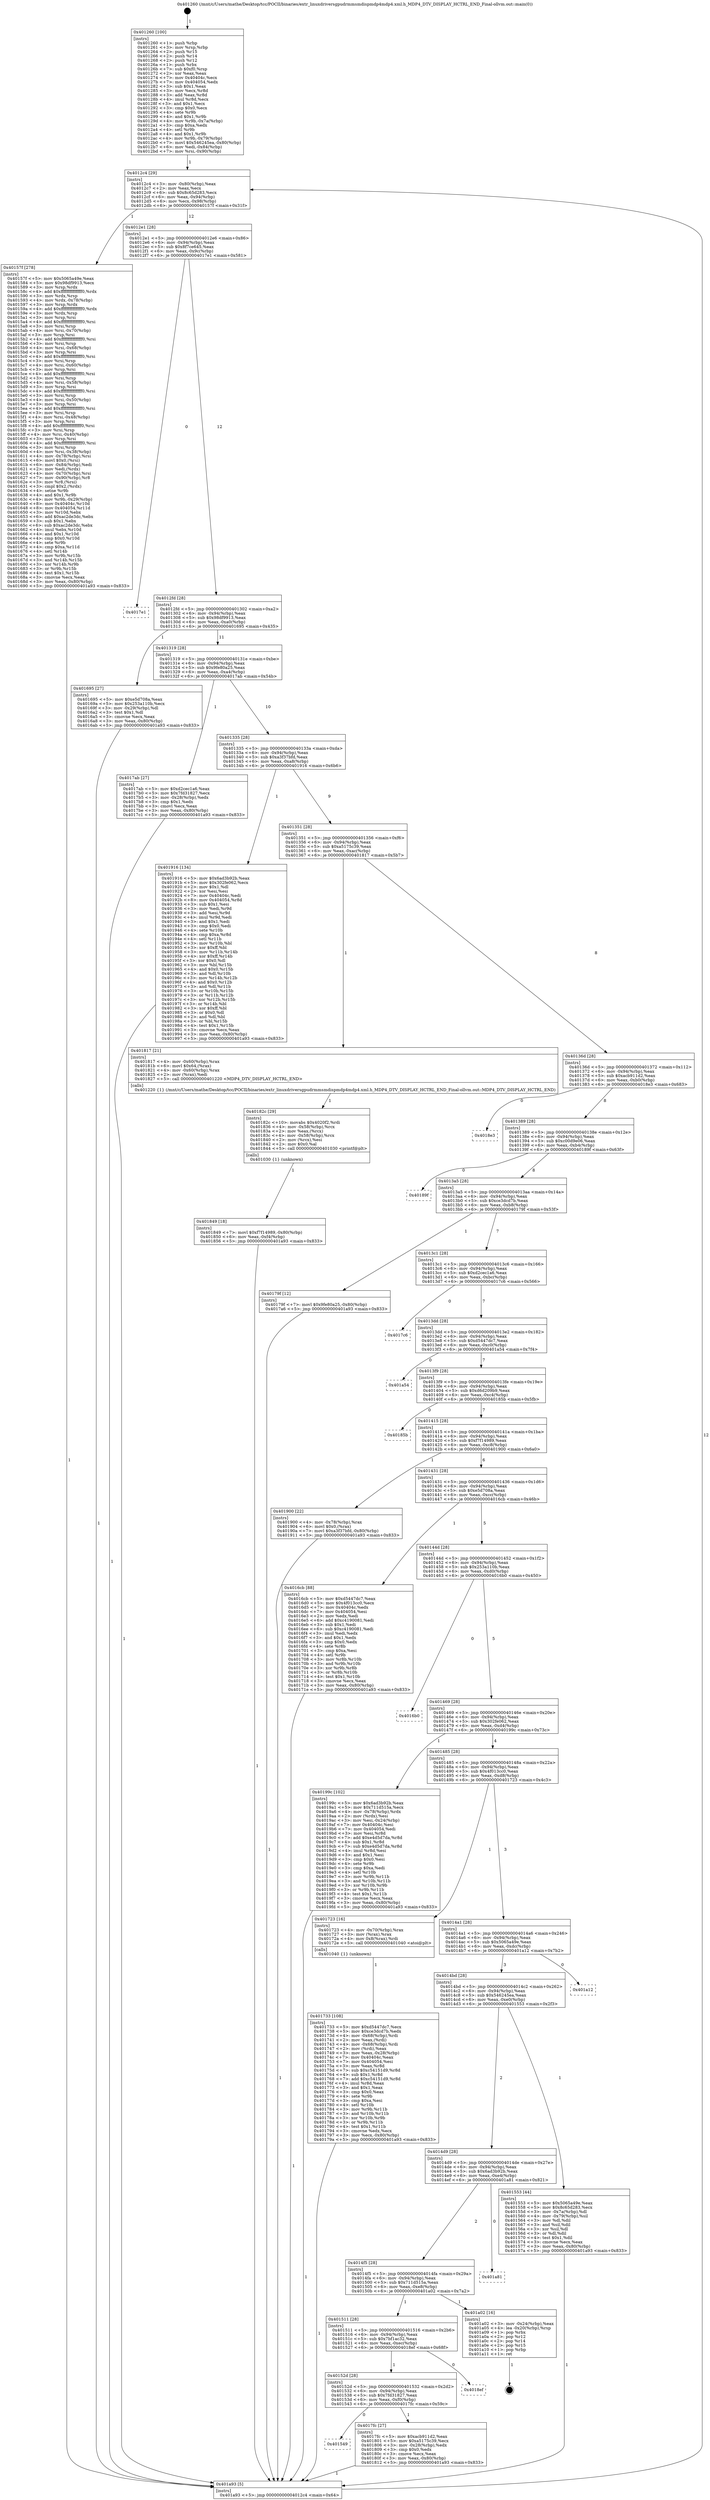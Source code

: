 digraph "0x401260" {
  label = "0x401260 (/mnt/c/Users/mathe/Desktop/tcc/POCII/binaries/extr_linuxdriversgpudrmmsmdispmdp4mdp4.xml.h_MDP4_DTV_DISPLAY_HCTRL_END_Final-ollvm.out::main(0))"
  labelloc = "t"
  node[shape=record]

  Entry [label="",width=0.3,height=0.3,shape=circle,fillcolor=black,style=filled]
  "0x4012c4" [label="{
     0x4012c4 [29]\l
     | [instrs]\l
     &nbsp;&nbsp;0x4012c4 \<+3\>: mov -0x80(%rbp),%eax\l
     &nbsp;&nbsp;0x4012c7 \<+2\>: mov %eax,%ecx\l
     &nbsp;&nbsp;0x4012c9 \<+6\>: sub $0x8c65d283,%ecx\l
     &nbsp;&nbsp;0x4012cf \<+6\>: mov %eax,-0x94(%rbp)\l
     &nbsp;&nbsp;0x4012d5 \<+6\>: mov %ecx,-0x98(%rbp)\l
     &nbsp;&nbsp;0x4012db \<+6\>: je 000000000040157f \<main+0x31f\>\l
  }"]
  "0x40157f" [label="{
     0x40157f [278]\l
     | [instrs]\l
     &nbsp;&nbsp;0x40157f \<+5\>: mov $0x5065a49e,%eax\l
     &nbsp;&nbsp;0x401584 \<+5\>: mov $0x98df9913,%ecx\l
     &nbsp;&nbsp;0x401589 \<+3\>: mov %rsp,%rdx\l
     &nbsp;&nbsp;0x40158c \<+4\>: add $0xfffffffffffffff0,%rdx\l
     &nbsp;&nbsp;0x401590 \<+3\>: mov %rdx,%rsp\l
     &nbsp;&nbsp;0x401593 \<+4\>: mov %rdx,-0x78(%rbp)\l
     &nbsp;&nbsp;0x401597 \<+3\>: mov %rsp,%rdx\l
     &nbsp;&nbsp;0x40159a \<+4\>: add $0xfffffffffffffff0,%rdx\l
     &nbsp;&nbsp;0x40159e \<+3\>: mov %rdx,%rsp\l
     &nbsp;&nbsp;0x4015a1 \<+3\>: mov %rsp,%rsi\l
     &nbsp;&nbsp;0x4015a4 \<+4\>: add $0xfffffffffffffff0,%rsi\l
     &nbsp;&nbsp;0x4015a8 \<+3\>: mov %rsi,%rsp\l
     &nbsp;&nbsp;0x4015ab \<+4\>: mov %rsi,-0x70(%rbp)\l
     &nbsp;&nbsp;0x4015af \<+3\>: mov %rsp,%rsi\l
     &nbsp;&nbsp;0x4015b2 \<+4\>: add $0xfffffffffffffff0,%rsi\l
     &nbsp;&nbsp;0x4015b6 \<+3\>: mov %rsi,%rsp\l
     &nbsp;&nbsp;0x4015b9 \<+4\>: mov %rsi,-0x68(%rbp)\l
     &nbsp;&nbsp;0x4015bd \<+3\>: mov %rsp,%rsi\l
     &nbsp;&nbsp;0x4015c0 \<+4\>: add $0xfffffffffffffff0,%rsi\l
     &nbsp;&nbsp;0x4015c4 \<+3\>: mov %rsi,%rsp\l
     &nbsp;&nbsp;0x4015c7 \<+4\>: mov %rsi,-0x60(%rbp)\l
     &nbsp;&nbsp;0x4015cb \<+3\>: mov %rsp,%rsi\l
     &nbsp;&nbsp;0x4015ce \<+4\>: add $0xfffffffffffffff0,%rsi\l
     &nbsp;&nbsp;0x4015d2 \<+3\>: mov %rsi,%rsp\l
     &nbsp;&nbsp;0x4015d5 \<+4\>: mov %rsi,-0x58(%rbp)\l
     &nbsp;&nbsp;0x4015d9 \<+3\>: mov %rsp,%rsi\l
     &nbsp;&nbsp;0x4015dc \<+4\>: add $0xfffffffffffffff0,%rsi\l
     &nbsp;&nbsp;0x4015e0 \<+3\>: mov %rsi,%rsp\l
     &nbsp;&nbsp;0x4015e3 \<+4\>: mov %rsi,-0x50(%rbp)\l
     &nbsp;&nbsp;0x4015e7 \<+3\>: mov %rsp,%rsi\l
     &nbsp;&nbsp;0x4015ea \<+4\>: add $0xfffffffffffffff0,%rsi\l
     &nbsp;&nbsp;0x4015ee \<+3\>: mov %rsi,%rsp\l
     &nbsp;&nbsp;0x4015f1 \<+4\>: mov %rsi,-0x48(%rbp)\l
     &nbsp;&nbsp;0x4015f5 \<+3\>: mov %rsp,%rsi\l
     &nbsp;&nbsp;0x4015f8 \<+4\>: add $0xfffffffffffffff0,%rsi\l
     &nbsp;&nbsp;0x4015fc \<+3\>: mov %rsi,%rsp\l
     &nbsp;&nbsp;0x4015ff \<+4\>: mov %rsi,-0x40(%rbp)\l
     &nbsp;&nbsp;0x401603 \<+3\>: mov %rsp,%rsi\l
     &nbsp;&nbsp;0x401606 \<+4\>: add $0xfffffffffffffff0,%rsi\l
     &nbsp;&nbsp;0x40160a \<+3\>: mov %rsi,%rsp\l
     &nbsp;&nbsp;0x40160d \<+4\>: mov %rsi,-0x38(%rbp)\l
     &nbsp;&nbsp;0x401611 \<+4\>: mov -0x78(%rbp),%rsi\l
     &nbsp;&nbsp;0x401615 \<+6\>: movl $0x0,(%rsi)\l
     &nbsp;&nbsp;0x40161b \<+6\>: mov -0x84(%rbp),%edi\l
     &nbsp;&nbsp;0x401621 \<+2\>: mov %edi,(%rdx)\l
     &nbsp;&nbsp;0x401623 \<+4\>: mov -0x70(%rbp),%rsi\l
     &nbsp;&nbsp;0x401627 \<+7\>: mov -0x90(%rbp),%r8\l
     &nbsp;&nbsp;0x40162e \<+3\>: mov %r8,(%rsi)\l
     &nbsp;&nbsp;0x401631 \<+3\>: cmpl $0x2,(%rdx)\l
     &nbsp;&nbsp;0x401634 \<+4\>: setne %r9b\l
     &nbsp;&nbsp;0x401638 \<+4\>: and $0x1,%r9b\l
     &nbsp;&nbsp;0x40163c \<+4\>: mov %r9b,-0x29(%rbp)\l
     &nbsp;&nbsp;0x401640 \<+8\>: mov 0x40404c,%r10d\l
     &nbsp;&nbsp;0x401648 \<+8\>: mov 0x404054,%r11d\l
     &nbsp;&nbsp;0x401650 \<+3\>: mov %r10d,%ebx\l
     &nbsp;&nbsp;0x401653 \<+6\>: add $0xac2de3dc,%ebx\l
     &nbsp;&nbsp;0x401659 \<+3\>: sub $0x1,%ebx\l
     &nbsp;&nbsp;0x40165c \<+6\>: sub $0xac2de3dc,%ebx\l
     &nbsp;&nbsp;0x401662 \<+4\>: imul %ebx,%r10d\l
     &nbsp;&nbsp;0x401666 \<+4\>: and $0x1,%r10d\l
     &nbsp;&nbsp;0x40166a \<+4\>: cmp $0x0,%r10d\l
     &nbsp;&nbsp;0x40166e \<+4\>: sete %r9b\l
     &nbsp;&nbsp;0x401672 \<+4\>: cmp $0xa,%r11d\l
     &nbsp;&nbsp;0x401676 \<+4\>: setl %r14b\l
     &nbsp;&nbsp;0x40167a \<+3\>: mov %r9b,%r15b\l
     &nbsp;&nbsp;0x40167d \<+3\>: and %r14b,%r15b\l
     &nbsp;&nbsp;0x401680 \<+3\>: xor %r14b,%r9b\l
     &nbsp;&nbsp;0x401683 \<+3\>: or %r9b,%r15b\l
     &nbsp;&nbsp;0x401686 \<+4\>: test $0x1,%r15b\l
     &nbsp;&nbsp;0x40168a \<+3\>: cmovne %ecx,%eax\l
     &nbsp;&nbsp;0x40168d \<+3\>: mov %eax,-0x80(%rbp)\l
     &nbsp;&nbsp;0x401690 \<+5\>: jmp 0000000000401a93 \<main+0x833\>\l
  }"]
  "0x4012e1" [label="{
     0x4012e1 [28]\l
     | [instrs]\l
     &nbsp;&nbsp;0x4012e1 \<+5\>: jmp 00000000004012e6 \<main+0x86\>\l
     &nbsp;&nbsp;0x4012e6 \<+6\>: mov -0x94(%rbp),%eax\l
     &nbsp;&nbsp;0x4012ec \<+5\>: sub $0x8f7ce645,%eax\l
     &nbsp;&nbsp;0x4012f1 \<+6\>: mov %eax,-0x9c(%rbp)\l
     &nbsp;&nbsp;0x4012f7 \<+6\>: je 00000000004017e1 \<main+0x581\>\l
  }"]
  Exit [label="",width=0.3,height=0.3,shape=circle,fillcolor=black,style=filled,peripheries=2]
  "0x4017e1" [label="{
     0x4017e1\l
  }", style=dashed]
  "0x4012fd" [label="{
     0x4012fd [28]\l
     | [instrs]\l
     &nbsp;&nbsp;0x4012fd \<+5\>: jmp 0000000000401302 \<main+0xa2\>\l
     &nbsp;&nbsp;0x401302 \<+6\>: mov -0x94(%rbp),%eax\l
     &nbsp;&nbsp;0x401308 \<+5\>: sub $0x98df9913,%eax\l
     &nbsp;&nbsp;0x40130d \<+6\>: mov %eax,-0xa0(%rbp)\l
     &nbsp;&nbsp;0x401313 \<+6\>: je 0000000000401695 \<main+0x435\>\l
  }"]
  "0x401849" [label="{
     0x401849 [18]\l
     | [instrs]\l
     &nbsp;&nbsp;0x401849 \<+7\>: movl $0xf7f14989,-0x80(%rbp)\l
     &nbsp;&nbsp;0x401850 \<+6\>: mov %eax,-0xf4(%rbp)\l
     &nbsp;&nbsp;0x401856 \<+5\>: jmp 0000000000401a93 \<main+0x833\>\l
  }"]
  "0x401695" [label="{
     0x401695 [27]\l
     | [instrs]\l
     &nbsp;&nbsp;0x401695 \<+5\>: mov $0xe5d708a,%eax\l
     &nbsp;&nbsp;0x40169a \<+5\>: mov $0x253a110b,%ecx\l
     &nbsp;&nbsp;0x40169f \<+3\>: mov -0x29(%rbp),%dl\l
     &nbsp;&nbsp;0x4016a2 \<+3\>: test $0x1,%dl\l
     &nbsp;&nbsp;0x4016a5 \<+3\>: cmovne %ecx,%eax\l
     &nbsp;&nbsp;0x4016a8 \<+3\>: mov %eax,-0x80(%rbp)\l
     &nbsp;&nbsp;0x4016ab \<+5\>: jmp 0000000000401a93 \<main+0x833\>\l
  }"]
  "0x401319" [label="{
     0x401319 [28]\l
     | [instrs]\l
     &nbsp;&nbsp;0x401319 \<+5\>: jmp 000000000040131e \<main+0xbe\>\l
     &nbsp;&nbsp;0x40131e \<+6\>: mov -0x94(%rbp),%eax\l
     &nbsp;&nbsp;0x401324 \<+5\>: sub $0x9fe80a25,%eax\l
     &nbsp;&nbsp;0x401329 \<+6\>: mov %eax,-0xa4(%rbp)\l
     &nbsp;&nbsp;0x40132f \<+6\>: je 00000000004017ab \<main+0x54b\>\l
  }"]
  "0x40182c" [label="{
     0x40182c [29]\l
     | [instrs]\l
     &nbsp;&nbsp;0x40182c \<+10\>: movabs $0x4020f2,%rdi\l
     &nbsp;&nbsp;0x401836 \<+4\>: mov -0x58(%rbp),%rcx\l
     &nbsp;&nbsp;0x40183a \<+2\>: mov %eax,(%rcx)\l
     &nbsp;&nbsp;0x40183c \<+4\>: mov -0x58(%rbp),%rcx\l
     &nbsp;&nbsp;0x401840 \<+2\>: mov (%rcx),%esi\l
     &nbsp;&nbsp;0x401842 \<+2\>: mov $0x0,%al\l
     &nbsp;&nbsp;0x401844 \<+5\>: call 0000000000401030 \<printf@plt\>\l
     | [calls]\l
     &nbsp;&nbsp;0x401030 \{1\} (unknown)\l
  }"]
  "0x4017ab" [label="{
     0x4017ab [27]\l
     | [instrs]\l
     &nbsp;&nbsp;0x4017ab \<+5\>: mov $0xd2cec1a6,%eax\l
     &nbsp;&nbsp;0x4017b0 \<+5\>: mov $0x7fd31827,%ecx\l
     &nbsp;&nbsp;0x4017b5 \<+3\>: mov -0x28(%rbp),%edx\l
     &nbsp;&nbsp;0x4017b8 \<+3\>: cmp $0x1,%edx\l
     &nbsp;&nbsp;0x4017bb \<+3\>: cmovl %ecx,%eax\l
     &nbsp;&nbsp;0x4017be \<+3\>: mov %eax,-0x80(%rbp)\l
     &nbsp;&nbsp;0x4017c1 \<+5\>: jmp 0000000000401a93 \<main+0x833\>\l
  }"]
  "0x401335" [label="{
     0x401335 [28]\l
     | [instrs]\l
     &nbsp;&nbsp;0x401335 \<+5\>: jmp 000000000040133a \<main+0xda\>\l
     &nbsp;&nbsp;0x40133a \<+6\>: mov -0x94(%rbp),%eax\l
     &nbsp;&nbsp;0x401340 \<+5\>: sub $0xa3f37bfd,%eax\l
     &nbsp;&nbsp;0x401345 \<+6\>: mov %eax,-0xa8(%rbp)\l
     &nbsp;&nbsp;0x40134b \<+6\>: je 0000000000401916 \<main+0x6b6\>\l
  }"]
  "0x401549" [label="{
     0x401549\l
  }", style=dashed]
  "0x401916" [label="{
     0x401916 [134]\l
     | [instrs]\l
     &nbsp;&nbsp;0x401916 \<+5\>: mov $0x6ad3b92b,%eax\l
     &nbsp;&nbsp;0x40191b \<+5\>: mov $0x302fe062,%ecx\l
     &nbsp;&nbsp;0x401920 \<+2\>: mov $0x1,%dl\l
     &nbsp;&nbsp;0x401922 \<+2\>: xor %esi,%esi\l
     &nbsp;&nbsp;0x401924 \<+7\>: mov 0x40404c,%edi\l
     &nbsp;&nbsp;0x40192b \<+8\>: mov 0x404054,%r8d\l
     &nbsp;&nbsp;0x401933 \<+3\>: sub $0x1,%esi\l
     &nbsp;&nbsp;0x401936 \<+3\>: mov %edi,%r9d\l
     &nbsp;&nbsp;0x401939 \<+3\>: add %esi,%r9d\l
     &nbsp;&nbsp;0x40193c \<+4\>: imul %r9d,%edi\l
     &nbsp;&nbsp;0x401940 \<+3\>: and $0x1,%edi\l
     &nbsp;&nbsp;0x401943 \<+3\>: cmp $0x0,%edi\l
     &nbsp;&nbsp;0x401946 \<+4\>: sete %r10b\l
     &nbsp;&nbsp;0x40194a \<+4\>: cmp $0xa,%r8d\l
     &nbsp;&nbsp;0x40194e \<+4\>: setl %r11b\l
     &nbsp;&nbsp;0x401952 \<+3\>: mov %r10b,%bl\l
     &nbsp;&nbsp;0x401955 \<+3\>: xor $0xff,%bl\l
     &nbsp;&nbsp;0x401958 \<+3\>: mov %r11b,%r14b\l
     &nbsp;&nbsp;0x40195b \<+4\>: xor $0xff,%r14b\l
     &nbsp;&nbsp;0x40195f \<+3\>: xor $0x0,%dl\l
     &nbsp;&nbsp;0x401962 \<+3\>: mov %bl,%r15b\l
     &nbsp;&nbsp;0x401965 \<+4\>: and $0x0,%r15b\l
     &nbsp;&nbsp;0x401969 \<+3\>: and %dl,%r10b\l
     &nbsp;&nbsp;0x40196c \<+3\>: mov %r14b,%r12b\l
     &nbsp;&nbsp;0x40196f \<+4\>: and $0x0,%r12b\l
     &nbsp;&nbsp;0x401973 \<+3\>: and %dl,%r11b\l
     &nbsp;&nbsp;0x401976 \<+3\>: or %r10b,%r15b\l
     &nbsp;&nbsp;0x401979 \<+3\>: or %r11b,%r12b\l
     &nbsp;&nbsp;0x40197c \<+3\>: xor %r12b,%r15b\l
     &nbsp;&nbsp;0x40197f \<+3\>: or %r14b,%bl\l
     &nbsp;&nbsp;0x401982 \<+3\>: xor $0xff,%bl\l
     &nbsp;&nbsp;0x401985 \<+3\>: or $0x0,%dl\l
     &nbsp;&nbsp;0x401988 \<+2\>: and %dl,%bl\l
     &nbsp;&nbsp;0x40198a \<+3\>: or %bl,%r15b\l
     &nbsp;&nbsp;0x40198d \<+4\>: test $0x1,%r15b\l
     &nbsp;&nbsp;0x401991 \<+3\>: cmovne %ecx,%eax\l
     &nbsp;&nbsp;0x401994 \<+3\>: mov %eax,-0x80(%rbp)\l
     &nbsp;&nbsp;0x401997 \<+5\>: jmp 0000000000401a93 \<main+0x833\>\l
  }"]
  "0x401351" [label="{
     0x401351 [28]\l
     | [instrs]\l
     &nbsp;&nbsp;0x401351 \<+5\>: jmp 0000000000401356 \<main+0xf6\>\l
     &nbsp;&nbsp;0x401356 \<+6\>: mov -0x94(%rbp),%eax\l
     &nbsp;&nbsp;0x40135c \<+5\>: sub $0xa5175c39,%eax\l
     &nbsp;&nbsp;0x401361 \<+6\>: mov %eax,-0xac(%rbp)\l
     &nbsp;&nbsp;0x401367 \<+6\>: je 0000000000401817 \<main+0x5b7\>\l
  }"]
  "0x4017fc" [label="{
     0x4017fc [27]\l
     | [instrs]\l
     &nbsp;&nbsp;0x4017fc \<+5\>: mov $0xacb911d2,%eax\l
     &nbsp;&nbsp;0x401801 \<+5\>: mov $0xa5175c39,%ecx\l
     &nbsp;&nbsp;0x401806 \<+3\>: mov -0x28(%rbp),%edx\l
     &nbsp;&nbsp;0x401809 \<+3\>: cmp $0x0,%edx\l
     &nbsp;&nbsp;0x40180c \<+3\>: cmove %ecx,%eax\l
     &nbsp;&nbsp;0x40180f \<+3\>: mov %eax,-0x80(%rbp)\l
     &nbsp;&nbsp;0x401812 \<+5\>: jmp 0000000000401a93 \<main+0x833\>\l
  }"]
  "0x401817" [label="{
     0x401817 [21]\l
     | [instrs]\l
     &nbsp;&nbsp;0x401817 \<+4\>: mov -0x60(%rbp),%rax\l
     &nbsp;&nbsp;0x40181b \<+6\>: movl $0x64,(%rax)\l
     &nbsp;&nbsp;0x401821 \<+4\>: mov -0x60(%rbp),%rax\l
     &nbsp;&nbsp;0x401825 \<+2\>: mov (%rax),%edi\l
     &nbsp;&nbsp;0x401827 \<+5\>: call 0000000000401220 \<MDP4_DTV_DISPLAY_HCTRL_END\>\l
     | [calls]\l
     &nbsp;&nbsp;0x401220 \{1\} (/mnt/c/Users/mathe/Desktop/tcc/POCII/binaries/extr_linuxdriversgpudrmmsmdispmdp4mdp4.xml.h_MDP4_DTV_DISPLAY_HCTRL_END_Final-ollvm.out::MDP4_DTV_DISPLAY_HCTRL_END)\l
  }"]
  "0x40136d" [label="{
     0x40136d [28]\l
     | [instrs]\l
     &nbsp;&nbsp;0x40136d \<+5\>: jmp 0000000000401372 \<main+0x112\>\l
     &nbsp;&nbsp;0x401372 \<+6\>: mov -0x94(%rbp),%eax\l
     &nbsp;&nbsp;0x401378 \<+5\>: sub $0xacb911d2,%eax\l
     &nbsp;&nbsp;0x40137d \<+6\>: mov %eax,-0xb0(%rbp)\l
     &nbsp;&nbsp;0x401383 \<+6\>: je 00000000004018e3 \<main+0x683\>\l
  }"]
  "0x40152d" [label="{
     0x40152d [28]\l
     | [instrs]\l
     &nbsp;&nbsp;0x40152d \<+5\>: jmp 0000000000401532 \<main+0x2d2\>\l
     &nbsp;&nbsp;0x401532 \<+6\>: mov -0x94(%rbp),%eax\l
     &nbsp;&nbsp;0x401538 \<+5\>: sub $0x7fd31827,%eax\l
     &nbsp;&nbsp;0x40153d \<+6\>: mov %eax,-0xf0(%rbp)\l
     &nbsp;&nbsp;0x401543 \<+6\>: je 00000000004017fc \<main+0x59c\>\l
  }"]
  "0x4018e3" [label="{
     0x4018e3\l
  }", style=dashed]
  "0x401389" [label="{
     0x401389 [28]\l
     | [instrs]\l
     &nbsp;&nbsp;0x401389 \<+5\>: jmp 000000000040138e \<main+0x12e\>\l
     &nbsp;&nbsp;0x40138e \<+6\>: mov -0x94(%rbp),%eax\l
     &nbsp;&nbsp;0x401394 \<+5\>: sub $0xc00d9e06,%eax\l
     &nbsp;&nbsp;0x401399 \<+6\>: mov %eax,-0xb4(%rbp)\l
     &nbsp;&nbsp;0x40139f \<+6\>: je 000000000040189f \<main+0x63f\>\l
  }"]
  "0x4018ef" [label="{
     0x4018ef\l
  }", style=dashed]
  "0x40189f" [label="{
     0x40189f\l
  }", style=dashed]
  "0x4013a5" [label="{
     0x4013a5 [28]\l
     | [instrs]\l
     &nbsp;&nbsp;0x4013a5 \<+5\>: jmp 00000000004013aa \<main+0x14a\>\l
     &nbsp;&nbsp;0x4013aa \<+6\>: mov -0x94(%rbp),%eax\l
     &nbsp;&nbsp;0x4013b0 \<+5\>: sub $0xce3dcd7b,%eax\l
     &nbsp;&nbsp;0x4013b5 \<+6\>: mov %eax,-0xb8(%rbp)\l
     &nbsp;&nbsp;0x4013bb \<+6\>: je 000000000040179f \<main+0x53f\>\l
  }"]
  "0x401511" [label="{
     0x401511 [28]\l
     | [instrs]\l
     &nbsp;&nbsp;0x401511 \<+5\>: jmp 0000000000401516 \<main+0x2b6\>\l
     &nbsp;&nbsp;0x401516 \<+6\>: mov -0x94(%rbp),%eax\l
     &nbsp;&nbsp;0x40151c \<+5\>: sub $0x7bf1ac32,%eax\l
     &nbsp;&nbsp;0x401521 \<+6\>: mov %eax,-0xec(%rbp)\l
     &nbsp;&nbsp;0x401527 \<+6\>: je 00000000004018ef \<main+0x68f\>\l
  }"]
  "0x40179f" [label="{
     0x40179f [12]\l
     | [instrs]\l
     &nbsp;&nbsp;0x40179f \<+7\>: movl $0x9fe80a25,-0x80(%rbp)\l
     &nbsp;&nbsp;0x4017a6 \<+5\>: jmp 0000000000401a93 \<main+0x833\>\l
  }"]
  "0x4013c1" [label="{
     0x4013c1 [28]\l
     | [instrs]\l
     &nbsp;&nbsp;0x4013c1 \<+5\>: jmp 00000000004013c6 \<main+0x166\>\l
     &nbsp;&nbsp;0x4013c6 \<+6\>: mov -0x94(%rbp),%eax\l
     &nbsp;&nbsp;0x4013cc \<+5\>: sub $0xd2cec1a6,%eax\l
     &nbsp;&nbsp;0x4013d1 \<+6\>: mov %eax,-0xbc(%rbp)\l
     &nbsp;&nbsp;0x4013d7 \<+6\>: je 00000000004017c6 \<main+0x566\>\l
  }"]
  "0x401a02" [label="{
     0x401a02 [16]\l
     | [instrs]\l
     &nbsp;&nbsp;0x401a02 \<+3\>: mov -0x24(%rbp),%eax\l
     &nbsp;&nbsp;0x401a05 \<+4\>: lea -0x20(%rbp),%rsp\l
     &nbsp;&nbsp;0x401a09 \<+1\>: pop %rbx\l
     &nbsp;&nbsp;0x401a0a \<+2\>: pop %r12\l
     &nbsp;&nbsp;0x401a0c \<+2\>: pop %r14\l
     &nbsp;&nbsp;0x401a0e \<+2\>: pop %r15\l
     &nbsp;&nbsp;0x401a10 \<+1\>: pop %rbp\l
     &nbsp;&nbsp;0x401a11 \<+1\>: ret\l
  }"]
  "0x4017c6" [label="{
     0x4017c6\l
  }", style=dashed]
  "0x4013dd" [label="{
     0x4013dd [28]\l
     | [instrs]\l
     &nbsp;&nbsp;0x4013dd \<+5\>: jmp 00000000004013e2 \<main+0x182\>\l
     &nbsp;&nbsp;0x4013e2 \<+6\>: mov -0x94(%rbp),%eax\l
     &nbsp;&nbsp;0x4013e8 \<+5\>: sub $0xd5447dc7,%eax\l
     &nbsp;&nbsp;0x4013ed \<+6\>: mov %eax,-0xc0(%rbp)\l
     &nbsp;&nbsp;0x4013f3 \<+6\>: je 0000000000401a54 \<main+0x7f4\>\l
  }"]
  "0x4014f5" [label="{
     0x4014f5 [28]\l
     | [instrs]\l
     &nbsp;&nbsp;0x4014f5 \<+5\>: jmp 00000000004014fa \<main+0x29a\>\l
     &nbsp;&nbsp;0x4014fa \<+6\>: mov -0x94(%rbp),%eax\l
     &nbsp;&nbsp;0x401500 \<+5\>: sub $0x711d515a,%eax\l
     &nbsp;&nbsp;0x401505 \<+6\>: mov %eax,-0xe8(%rbp)\l
     &nbsp;&nbsp;0x40150b \<+6\>: je 0000000000401a02 \<main+0x7a2\>\l
  }"]
  "0x401a54" [label="{
     0x401a54\l
  }", style=dashed]
  "0x4013f9" [label="{
     0x4013f9 [28]\l
     | [instrs]\l
     &nbsp;&nbsp;0x4013f9 \<+5\>: jmp 00000000004013fe \<main+0x19e\>\l
     &nbsp;&nbsp;0x4013fe \<+6\>: mov -0x94(%rbp),%eax\l
     &nbsp;&nbsp;0x401404 \<+5\>: sub $0xd6d209b9,%eax\l
     &nbsp;&nbsp;0x401409 \<+6\>: mov %eax,-0xc4(%rbp)\l
     &nbsp;&nbsp;0x40140f \<+6\>: je 000000000040185b \<main+0x5fb\>\l
  }"]
  "0x401a81" [label="{
     0x401a81\l
  }", style=dashed]
  "0x40185b" [label="{
     0x40185b\l
  }", style=dashed]
  "0x401415" [label="{
     0x401415 [28]\l
     | [instrs]\l
     &nbsp;&nbsp;0x401415 \<+5\>: jmp 000000000040141a \<main+0x1ba\>\l
     &nbsp;&nbsp;0x40141a \<+6\>: mov -0x94(%rbp),%eax\l
     &nbsp;&nbsp;0x401420 \<+5\>: sub $0xf7f14989,%eax\l
     &nbsp;&nbsp;0x401425 \<+6\>: mov %eax,-0xc8(%rbp)\l
     &nbsp;&nbsp;0x40142b \<+6\>: je 0000000000401900 \<main+0x6a0\>\l
  }"]
  "0x401733" [label="{
     0x401733 [108]\l
     | [instrs]\l
     &nbsp;&nbsp;0x401733 \<+5\>: mov $0xd5447dc7,%ecx\l
     &nbsp;&nbsp;0x401738 \<+5\>: mov $0xce3dcd7b,%edx\l
     &nbsp;&nbsp;0x40173d \<+4\>: mov -0x68(%rbp),%rdi\l
     &nbsp;&nbsp;0x401741 \<+2\>: mov %eax,(%rdi)\l
     &nbsp;&nbsp;0x401743 \<+4\>: mov -0x68(%rbp),%rdi\l
     &nbsp;&nbsp;0x401747 \<+2\>: mov (%rdi),%eax\l
     &nbsp;&nbsp;0x401749 \<+3\>: mov %eax,-0x28(%rbp)\l
     &nbsp;&nbsp;0x40174c \<+7\>: mov 0x40404c,%eax\l
     &nbsp;&nbsp;0x401753 \<+7\>: mov 0x404054,%esi\l
     &nbsp;&nbsp;0x40175a \<+3\>: mov %eax,%r8d\l
     &nbsp;&nbsp;0x40175d \<+7\>: sub $0xc54151d9,%r8d\l
     &nbsp;&nbsp;0x401764 \<+4\>: sub $0x1,%r8d\l
     &nbsp;&nbsp;0x401768 \<+7\>: add $0xc54151d9,%r8d\l
     &nbsp;&nbsp;0x40176f \<+4\>: imul %r8d,%eax\l
     &nbsp;&nbsp;0x401773 \<+3\>: and $0x1,%eax\l
     &nbsp;&nbsp;0x401776 \<+3\>: cmp $0x0,%eax\l
     &nbsp;&nbsp;0x401779 \<+4\>: sete %r9b\l
     &nbsp;&nbsp;0x40177d \<+3\>: cmp $0xa,%esi\l
     &nbsp;&nbsp;0x401780 \<+4\>: setl %r10b\l
     &nbsp;&nbsp;0x401784 \<+3\>: mov %r9b,%r11b\l
     &nbsp;&nbsp;0x401787 \<+3\>: and %r10b,%r11b\l
     &nbsp;&nbsp;0x40178a \<+3\>: xor %r10b,%r9b\l
     &nbsp;&nbsp;0x40178d \<+3\>: or %r9b,%r11b\l
     &nbsp;&nbsp;0x401790 \<+4\>: test $0x1,%r11b\l
     &nbsp;&nbsp;0x401794 \<+3\>: cmovne %edx,%ecx\l
     &nbsp;&nbsp;0x401797 \<+3\>: mov %ecx,-0x80(%rbp)\l
     &nbsp;&nbsp;0x40179a \<+5\>: jmp 0000000000401a93 \<main+0x833\>\l
  }"]
  "0x401900" [label="{
     0x401900 [22]\l
     | [instrs]\l
     &nbsp;&nbsp;0x401900 \<+4\>: mov -0x78(%rbp),%rax\l
     &nbsp;&nbsp;0x401904 \<+6\>: movl $0x0,(%rax)\l
     &nbsp;&nbsp;0x40190a \<+7\>: movl $0xa3f37bfd,-0x80(%rbp)\l
     &nbsp;&nbsp;0x401911 \<+5\>: jmp 0000000000401a93 \<main+0x833\>\l
  }"]
  "0x401431" [label="{
     0x401431 [28]\l
     | [instrs]\l
     &nbsp;&nbsp;0x401431 \<+5\>: jmp 0000000000401436 \<main+0x1d6\>\l
     &nbsp;&nbsp;0x401436 \<+6\>: mov -0x94(%rbp),%eax\l
     &nbsp;&nbsp;0x40143c \<+5\>: sub $0xe5d708a,%eax\l
     &nbsp;&nbsp;0x401441 \<+6\>: mov %eax,-0xcc(%rbp)\l
     &nbsp;&nbsp;0x401447 \<+6\>: je 00000000004016cb \<main+0x46b\>\l
  }"]
  "0x401260" [label="{
     0x401260 [100]\l
     | [instrs]\l
     &nbsp;&nbsp;0x401260 \<+1\>: push %rbp\l
     &nbsp;&nbsp;0x401261 \<+3\>: mov %rsp,%rbp\l
     &nbsp;&nbsp;0x401264 \<+2\>: push %r15\l
     &nbsp;&nbsp;0x401266 \<+2\>: push %r14\l
     &nbsp;&nbsp;0x401268 \<+2\>: push %r12\l
     &nbsp;&nbsp;0x40126a \<+1\>: push %rbx\l
     &nbsp;&nbsp;0x40126b \<+7\>: sub $0xf0,%rsp\l
     &nbsp;&nbsp;0x401272 \<+2\>: xor %eax,%eax\l
     &nbsp;&nbsp;0x401274 \<+7\>: mov 0x40404c,%ecx\l
     &nbsp;&nbsp;0x40127b \<+7\>: mov 0x404054,%edx\l
     &nbsp;&nbsp;0x401282 \<+3\>: sub $0x1,%eax\l
     &nbsp;&nbsp;0x401285 \<+3\>: mov %ecx,%r8d\l
     &nbsp;&nbsp;0x401288 \<+3\>: add %eax,%r8d\l
     &nbsp;&nbsp;0x40128b \<+4\>: imul %r8d,%ecx\l
     &nbsp;&nbsp;0x40128f \<+3\>: and $0x1,%ecx\l
     &nbsp;&nbsp;0x401292 \<+3\>: cmp $0x0,%ecx\l
     &nbsp;&nbsp;0x401295 \<+4\>: sete %r9b\l
     &nbsp;&nbsp;0x401299 \<+4\>: and $0x1,%r9b\l
     &nbsp;&nbsp;0x40129d \<+4\>: mov %r9b,-0x7a(%rbp)\l
     &nbsp;&nbsp;0x4012a1 \<+3\>: cmp $0xa,%edx\l
     &nbsp;&nbsp;0x4012a4 \<+4\>: setl %r9b\l
     &nbsp;&nbsp;0x4012a8 \<+4\>: and $0x1,%r9b\l
     &nbsp;&nbsp;0x4012ac \<+4\>: mov %r9b,-0x79(%rbp)\l
     &nbsp;&nbsp;0x4012b0 \<+7\>: movl $0x546245ea,-0x80(%rbp)\l
     &nbsp;&nbsp;0x4012b7 \<+6\>: mov %edi,-0x84(%rbp)\l
     &nbsp;&nbsp;0x4012bd \<+7\>: mov %rsi,-0x90(%rbp)\l
  }"]
  "0x4016cb" [label="{
     0x4016cb [88]\l
     | [instrs]\l
     &nbsp;&nbsp;0x4016cb \<+5\>: mov $0xd5447dc7,%eax\l
     &nbsp;&nbsp;0x4016d0 \<+5\>: mov $0x4f013cc0,%ecx\l
     &nbsp;&nbsp;0x4016d5 \<+7\>: mov 0x40404c,%edx\l
     &nbsp;&nbsp;0x4016dc \<+7\>: mov 0x404054,%esi\l
     &nbsp;&nbsp;0x4016e3 \<+2\>: mov %edx,%edi\l
     &nbsp;&nbsp;0x4016e5 \<+6\>: add $0xc4190081,%edi\l
     &nbsp;&nbsp;0x4016eb \<+3\>: sub $0x1,%edi\l
     &nbsp;&nbsp;0x4016ee \<+6\>: sub $0xc4190081,%edi\l
     &nbsp;&nbsp;0x4016f4 \<+3\>: imul %edi,%edx\l
     &nbsp;&nbsp;0x4016f7 \<+3\>: and $0x1,%edx\l
     &nbsp;&nbsp;0x4016fa \<+3\>: cmp $0x0,%edx\l
     &nbsp;&nbsp;0x4016fd \<+4\>: sete %r8b\l
     &nbsp;&nbsp;0x401701 \<+3\>: cmp $0xa,%esi\l
     &nbsp;&nbsp;0x401704 \<+4\>: setl %r9b\l
     &nbsp;&nbsp;0x401708 \<+3\>: mov %r8b,%r10b\l
     &nbsp;&nbsp;0x40170b \<+3\>: and %r9b,%r10b\l
     &nbsp;&nbsp;0x40170e \<+3\>: xor %r9b,%r8b\l
     &nbsp;&nbsp;0x401711 \<+3\>: or %r8b,%r10b\l
     &nbsp;&nbsp;0x401714 \<+4\>: test $0x1,%r10b\l
     &nbsp;&nbsp;0x401718 \<+3\>: cmovne %ecx,%eax\l
     &nbsp;&nbsp;0x40171b \<+3\>: mov %eax,-0x80(%rbp)\l
     &nbsp;&nbsp;0x40171e \<+5\>: jmp 0000000000401a93 \<main+0x833\>\l
  }"]
  "0x40144d" [label="{
     0x40144d [28]\l
     | [instrs]\l
     &nbsp;&nbsp;0x40144d \<+5\>: jmp 0000000000401452 \<main+0x1f2\>\l
     &nbsp;&nbsp;0x401452 \<+6\>: mov -0x94(%rbp),%eax\l
     &nbsp;&nbsp;0x401458 \<+5\>: sub $0x253a110b,%eax\l
     &nbsp;&nbsp;0x40145d \<+6\>: mov %eax,-0xd0(%rbp)\l
     &nbsp;&nbsp;0x401463 \<+6\>: je 00000000004016b0 \<main+0x450\>\l
  }"]
  "0x401a93" [label="{
     0x401a93 [5]\l
     | [instrs]\l
     &nbsp;&nbsp;0x401a93 \<+5\>: jmp 00000000004012c4 \<main+0x64\>\l
  }"]
  "0x4016b0" [label="{
     0x4016b0\l
  }", style=dashed]
  "0x401469" [label="{
     0x401469 [28]\l
     | [instrs]\l
     &nbsp;&nbsp;0x401469 \<+5\>: jmp 000000000040146e \<main+0x20e\>\l
     &nbsp;&nbsp;0x40146e \<+6\>: mov -0x94(%rbp),%eax\l
     &nbsp;&nbsp;0x401474 \<+5\>: sub $0x302fe062,%eax\l
     &nbsp;&nbsp;0x401479 \<+6\>: mov %eax,-0xd4(%rbp)\l
     &nbsp;&nbsp;0x40147f \<+6\>: je 000000000040199c \<main+0x73c\>\l
  }"]
  "0x4014d9" [label="{
     0x4014d9 [28]\l
     | [instrs]\l
     &nbsp;&nbsp;0x4014d9 \<+5\>: jmp 00000000004014de \<main+0x27e\>\l
     &nbsp;&nbsp;0x4014de \<+6\>: mov -0x94(%rbp),%eax\l
     &nbsp;&nbsp;0x4014e4 \<+5\>: sub $0x6ad3b92b,%eax\l
     &nbsp;&nbsp;0x4014e9 \<+6\>: mov %eax,-0xe4(%rbp)\l
     &nbsp;&nbsp;0x4014ef \<+6\>: je 0000000000401a81 \<main+0x821\>\l
  }"]
  "0x40199c" [label="{
     0x40199c [102]\l
     | [instrs]\l
     &nbsp;&nbsp;0x40199c \<+5\>: mov $0x6ad3b92b,%eax\l
     &nbsp;&nbsp;0x4019a1 \<+5\>: mov $0x711d515a,%ecx\l
     &nbsp;&nbsp;0x4019a6 \<+4\>: mov -0x78(%rbp),%rdx\l
     &nbsp;&nbsp;0x4019aa \<+2\>: mov (%rdx),%esi\l
     &nbsp;&nbsp;0x4019ac \<+3\>: mov %esi,-0x24(%rbp)\l
     &nbsp;&nbsp;0x4019af \<+7\>: mov 0x40404c,%esi\l
     &nbsp;&nbsp;0x4019b6 \<+7\>: mov 0x404054,%edi\l
     &nbsp;&nbsp;0x4019bd \<+3\>: mov %esi,%r8d\l
     &nbsp;&nbsp;0x4019c0 \<+7\>: add $0xe4d5d7da,%r8d\l
     &nbsp;&nbsp;0x4019c7 \<+4\>: sub $0x1,%r8d\l
     &nbsp;&nbsp;0x4019cb \<+7\>: sub $0xe4d5d7da,%r8d\l
     &nbsp;&nbsp;0x4019d2 \<+4\>: imul %r8d,%esi\l
     &nbsp;&nbsp;0x4019d6 \<+3\>: and $0x1,%esi\l
     &nbsp;&nbsp;0x4019d9 \<+3\>: cmp $0x0,%esi\l
     &nbsp;&nbsp;0x4019dc \<+4\>: sete %r9b\l
     &nbsp;&nbsp;0x4019e0 \<+3\>: cmp $0xa,%edi\l
     &nbsp;&nbsp;0x4019e3 \<+4\>: setl %r10b\l
     &nbsp;&nbsp;0x4019e7 \<+3\>: mov %r9b,%r11b\l
     &nbsp;&nbsp;0x4019ea \<+3\>: and %r10b,%r11b\l
     &nbsp;&nbsp;0x4019ed \<+3\>: xor %r10b,%r9b\l
     &nbsp;&nbsp;0x4019f0 \<+3\>: or %r9b,%r11b\l
     &nbsp;&nbsp;0x4019f3 \<+4\>: test $0x1,%r11b\l
     &nbsp;&nbsp;0x4019f7 \<+3\>: cmovne %ecx,%eax\l
     &nbsp;&nbsp;0x4019fa \<+3\>: mov %eax,-0x80(%rbp)\l
     &nbsp;&nbsp;0x4019fd \<+5\>: jmp 0000000000401a93 \<main+0x833\>\l
  }"]
  "0x401485" [label="{
     0x401485 [28]\l
     | [instrs]\l
     &nbsp;&nbsp;0x401485 \<+5\>: jmp 000000000040148a \<main+0x22a\>\l
     &nbsp;&nbsp;0x40148a \<+6\>: mov -0x94(%rbp),%eax\l
     &nbsp;&nbsp;0x401490 \<+5\>: sub $0x4f013cc0,%eax\l
     &nbsp;&nbsp;0x401495 \<+6\>: mov %eax,-0xd8(%rbp)\l
     &nbsp;&nbsp;0x40149b \<+6\>: je 0000000000401723 \<main+0x4c3\>\l
  }"]
  "0x401553" [label="{
     0x401553 [44]\l
     | [instrs]\l
     &nbsp;&nbsp;0x401553 \<+5\>: mov $0x5065a49e,%eax\l
     &nbsp;&nbsp;0x401558 \<+5\>: mov $0x8c65d283,%ecx\l
     &nbsp;&nbsp;0x40155d \<+3\>: mov -0x7a(%rbp),%dl\l
     &nbsp;&nbsp;0x401560 \<+4\>: mov -0x79(%rbp),%sil\l
     &nbsp;&nbsp;0x401564 \<+3\>: mov %dl,%dil\l
     &nbsp;&nbsp;0x401567 \<+3\>: and %sil,%dil\l
     &nbsp;&nbsp;0x40156a \<+3\>: xor %sil,%dl\l
     &nbsp;&nbsp;0x40156d \<+3\>: or %dl,%dil\l
     &nbsp;&nbsp;0x401570 \<+4\>: test $0x1,%dil\l
     &nbsp;&nbsp;0x401574 \<+3\>: cmovne %ecx,%eax\l
     &nbsp;&nbsp;0x401577 \<+3\>: mov %eax,-0x80(%rbp)\l
     &nbsp;&nbsp;0x40157a \<+5\>: jmp 0000000000401a93 \<main+0x833\>\l
  }"]
  "0x401723" [label="{
     0x401723 [16]\l
     | [instrs]\l
     &nbsp;&nbsp;0x401723 \<+4\>: mov -0x70(%rbp),%rax\l
     &nbsp;&nbsp;0x401727 \<+3\>: mov (%rax),%rax\l
     &nbsp;&nbsp;0x40172a \<+4\>: mov 0x8(%rax),%rdi\l
     &nbsp;&nbsp;0x40172e \<+5\>: call 0000000000401040 \<atoi@plt\>\l
     | [calls]\l
     &nbsp;&nbsp;0x401040 \{1\} (unknown)\l
  }"]
  "0x4014a1" [label="{
     0x4014a1 [28]\l
     | [instrs]\l
     &nbsp;&nbsp;0x4014a1 \<+5\>: jmp 00000000004014a6 \<main+0x246\>\l
     &nbsp;&nbsp;0x4014a6 \<+6\>: mov -0x94(%rbp),%eax\l
     &nbsp;&nbsp;0x4014ac \<+5\>: sub $0x5065a49e,%eax\l
     &nbsp;&nbsp;0x4014b1 \<+6\>: mov %eax,-0xdc(%rbp)\l
     &nbsp;&nbsp;0x4014b7 \<+6\>: je 0000000000401a12 \<main+0x7b2\>\l
  }"]
  "0x4014bd" [label="{
     0x4014bd [28]\l
     | [instrs]\l
     &nbsp;&nbsp;0x4014bd \<+5\>: jmp 00000000004014c2 \<main+0x262\>\l
     &nbsp;&nbsp;0x4014c2 \<+6\>: mov -0x94(%rbp),%eax\l
     &nbsp;&nbsp;0x4014c8 \<+5\>: sub $0x546245ea,%eax\l
     &nbsp;&nbsp;0x4014cd \<+6\>: mov %eax,-0xe0(%rbp)\l
     &nbsp;&nbsp;0x4014d3 \<+6\>: je 0000000000401553 \<main+0x2f3\>\l
  }"]
  "0x401a12" [label="{
     0x401a12\l
  }", style=dashed]
  Entry -> "0x401260" [label=" 1"]
  "0x4012c4" -> "0x40157f" [label=" 1"]
  "0x4012c4" -> "0x4012e1" [label=" 12"]
  "0x401a02" -> Exit [label=" 1"]
  "0x4012e1" -> "0x4017e1" [label=" 0"]
  "0x4012e1" -> "0x4012fd" [label=" 12"]
  "0x40199c" -> "0x401a93" [label=" 1"]
  "0x4012fd" -> "0x401695" [label=" 1"]
  "0x4012fd" -> "0x401319" [label=" 11"]
  "0x401916" -> "0x401a93" [label=" 1"]
  "0x401319" -> "0x4017ab" [label=" 1"]
  "0x401319" -> "0x401335" [label=" 10"]
  "0x401900" -> "0x401a93" [label=" 1"]
  "0x401335" -> "0x401916" [label=" 1"]
  "0x401335" -> "0x401351" [label=" 9"]
  "0x401849" -> "0x401a93" [label=" 1"]
  "0x401351" -> "0x401817" [label=" 1"]
  "0x401351" -> "0x40136d" [label=" 8"]
  "0x40182c" -> "0x401849" [label=" 1"]
  "0x40136d" -> "0x4018e3" [label=" 0"]
  "0x40136d" -> "0x401389" [label=" 8"]
  "0x4017fc" -> "0x401a93" [label=" 1"]
  "0x401389" -> "0x40189f" [label=" 0"]
  "0x401389" -> "0x4013a5" [label=" 8"]
  "0x40152d" -> "0x401549" [label=" 0"]
  "0x4013a5" -> "0x40179f" [label=" 1"]
  "0x4013a5" -> "0x4013c1" [label=" 7"]
  "0x401817" -> "0x40182c" [label=" 1"]
  "0x4013c1" -> "0x4017c6" [label=" 0"]
  "0x4013c1" -> "0x4013dd" [label=" 7"]
  "0x401511" -> "0x40152d" [label=" 1"]
  "0x4013dd" -> "0x401a54" [label=" 0"]
  "0x4013dd" -> "0x4013f9" [label=" 7"]
  "0x40152d" -> "0x4017fc" [label=" 1"]
  "0x4013f9" -> "0x40185b" [label=" 0"]
  "0x4013f9" -> "0x401415" [label=" 7"]
  "0x4014f5" -> "0x401511" [label=" 1"]
  "0x401415" -> "0x401900" [label=" 1"]
  "0x401415" -> "0x401431" [label=" 6"]
  "0x401511" -> "0x4018ef" [label=" 0"]
  "0x401431" -> "0x4016cb" [label=" 1"]
  "0x401431" -> "0x40144d" [label=" 5"]
  "0x4014d9" -> "0x401a81" [label=" 0"]
  "0x40144d" -> "0x4016b0" [label=" 0"]
  "0x40144d" -> "0x401469" [label=" 5"]
  "0x4014f5" -> "0x401a02" [label=" 1"]
  "0x401469" -> "0x40199c" [label=" 1"]
  "0x401469" -> "0x401485" [label=" 4"]
  "0x4017ab" -> "0x401a93" [label=" 1"]
  "0x401485" -> "0x401723" [label=" 1"]
  "0x401485" -> "0x4014a1" [label=" 3"]
  "0x40179f" -> "0x401a93" [label=" 1"]
  "0x4014a1" -> "0x401a12" [label=" 0"]
  "0x4014a1" -> "0x4014bd" [label=" 3"]
  "0x401733" -> "0x401a93" [label=" 1"]
  "0x4014bd" -> "0x401553" [label=" 1"]
  "0x4014bd" -> "0x4014d9" [label=" 2"]
  "0x401553" -> "0x401a93" [label=" 1"]
  "0x401260" -> "0x4012c4" [label=" 1"]
  "0x401a93" -> "0x4012c4" [label=" 12"]
  "0x4014d9" -> "0x4014f5" [label=" 2"]
  "0x40157f" -> "0x401a93" [label=" 1"]
  "0x401695" -> "0x401a93" [label=" 1"]
  "0x4016cb" -> "0x401a93" [label=" 1"]
  "0x401723" -> "0x401733" [label=" 1"]
}
